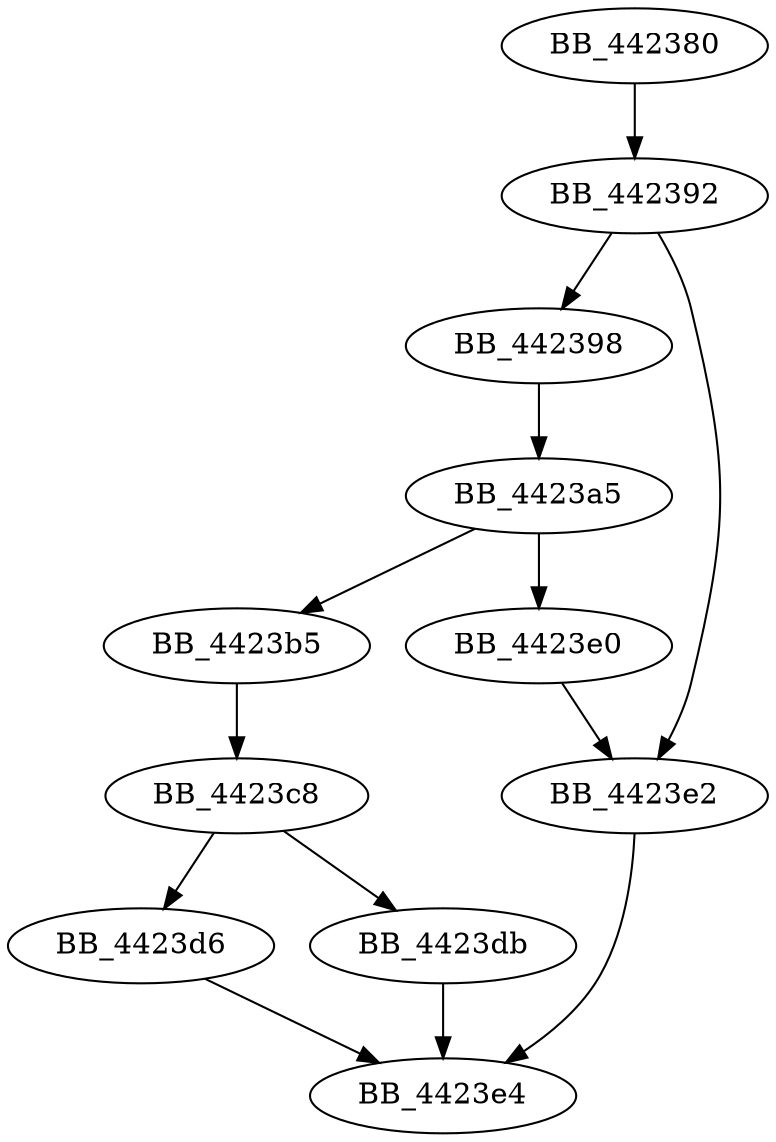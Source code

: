 DiGraph __d_inttype{
BB_442380->BB_442392
BB_442392->BB_442398
BB_442392->BB_4423e2
BB_442398->BB_4423a5
BB_4423a5->BB_4423b5
BB_4423a5->BB_4423e0
BB_4423b5->BB_4423c8
BB_4423c8->BB_4423d6
BB_4423c8->BB_4423db
BB_4423d6->BB_4423e4
BB_4423db->BB_4423e4
BB_4423e0->BB_4423e2
BB_4423e2->BB_4423e4
}
